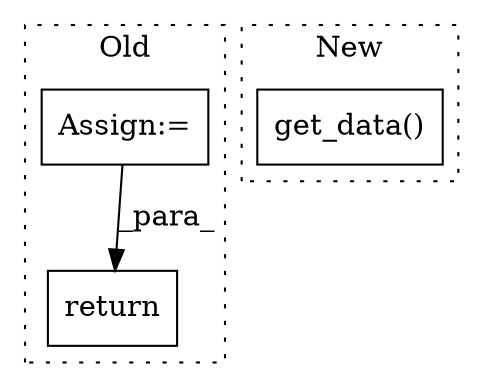 digraph G {
subgraph cluster0 {
1 [label="return" a="93" s="1530" l="7" shape="box"];
3 [label="Assign:=" a="68" s="1419" l="3" shape="box"];
label = "Old";
style="dotted";
}
subgraph cluster1 {
2 [label="get_data()" a="75" s="2052,2084" l="14,1" shape="box"];
label = "New";
style="dotted";
}
3 -> 1 [label="_para_"];
}